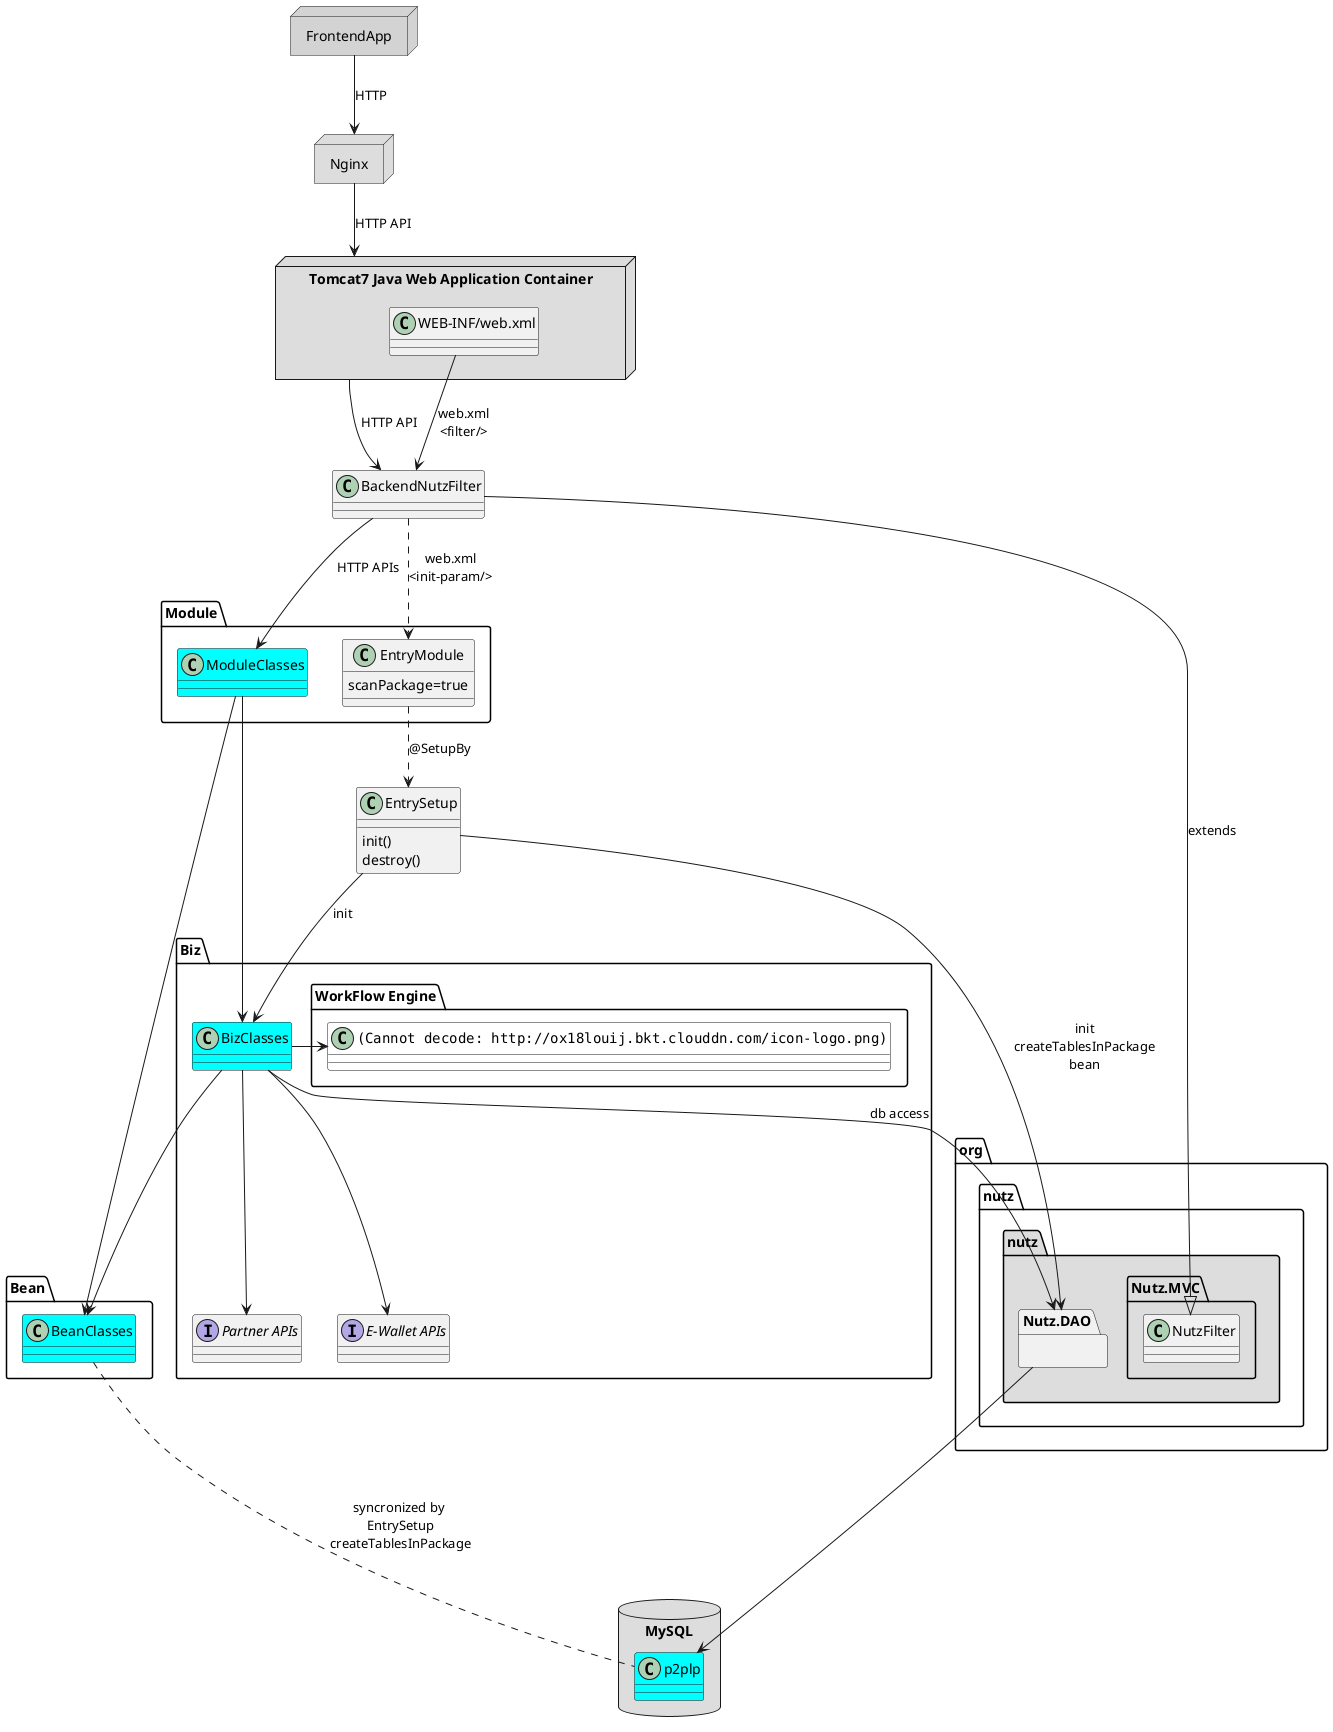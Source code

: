 @startuml

package Nginx <<Node>> #ddd{
}


package "Tomcat7 Java Web Application Container" as Tomcat7 <<Node>> #ddd{
	class "WEB-INF/web.xml" as webXML
}

package FrontendApp <<Node>> #lightgrey{

}

class BackendNutzFilter
class EntrySetup{
	init()
	destroy()
}

package Module <<Folder>> {
	class EntryModule{
		scanPackage=true
	}

	class ModuleClasses #cyan
}

package Biz <<Folder>>{
	class BizClasses #cyan

	package "WorkFlow Engine"{
		class "<img:http://ox18louij.bkt.clouddn.com/icon-logo.png>" as Activiti #White 
	}

	BizClasses -> Activiti

	interface "Partner APIs" as PAPI
	interface "E-Wallet APIs" as EAPI
	BizClasses --> PAPI
	BizClasses --> EAPI
}

package Bean <<Folder>>{
	class BeanClasses #cyan
}

package "org.nutz.nutz" #ddd{
	package "Nutz.MVC" as NutzMvc{
		class NutzFilter
	}

	package "Nutz.DAO" as NutzDao{

	}
}

package MySQL <<Database>> #ddd{
	class "p2plp" as DB #cyan
}

webXML --> BackendNutzFilter : web.xml\n<filter/>
BackendNutzFilter ..> EntryModule : web.xml\n<init-param/>
BackendNutzFilter --|> NutzFilter : extends
EntryModule ..> EntrySetup : @SetupBy

FrontendApp --> Nginx : HTTP
Nginx --> Tomcat7 : HTTP API
Tomcat7 --> BackendNutzFilter : HTTP API
BackendNutzFilter --> ModuleClasses : HTTP APIs
ModuleClasses --> BeanClasses
BizClasses --> BeanClasses

EntrySetup --> BizClasses : init
ModuleClasses --> BizClasses

NutzDao --> DB
BeanClasses ... DB : syncronized by \nEntrySetup\ncreateTablesInPackage

EntrySetup --> NutzDao : init\ncreateTablesInPackage\nbean
BizClasses --> NutzDao : db access

@enduml
